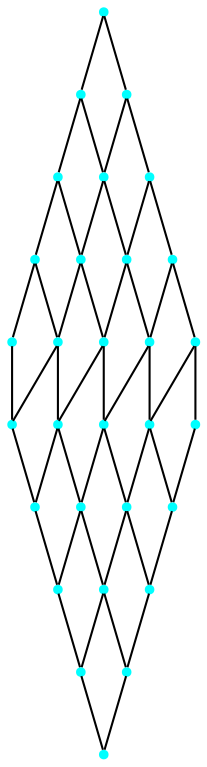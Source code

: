 strict graph "" {
	graph [bb="0,0,512.85,462.87"];
	node [label="\N",
		shape=point
	];
	1	[color=cyan,
		height=0.05,
		pos="114.94,1.8",
		width=0.05];
	2	[color=cyan,
		height=0.05,
		pos="85.339,80.157",
		width=0.05];
	1 -- 2	[pos="114.21,3.7369 110.12,14.578 90.074,67.625 86.045,78.288"];
	6	[color=cyan,
		height=0.05,
		pos="193.97,27.061",
		width=0.05];
	1 -- 6	[pos="116.9,2.4244 127.83,5.9194 181.33,23.021 192.09,26.458"];
	3	[color=cyan,
		height=0.05,
		pos="55.901,160.54",
		width=0.05];
	2 -- 3	[pos="84.611,82.144 80.539,93.265 60.61,147.68 56.604,158.62"];
	7	[color=cyan,
		height=0.05,
		pos="164.89,107.32",
		width=0.05];
	2 -- 7	[pos="87.305,80.829 98.311,84.587 152.17,102.98 162.99,106.67"];
	6 -- 7	[pos="193.25,29.045 189.23,40.149 169.54,94.485 165.58,105.41"];
	11	[color=cyan,
		height=0.05,
		pos="274.23,54.068",
		width=0.05];
	6 -- 11	[pos="195.95,27.729 207.06,31.465 261.39,49.748 272.31,53.423"];
	4	[color=cyan,
		height=0.05,
		pos="27.944,241.45",
		width=0.05];
	3 -- 4	[pos="55.21,162.54 51.342,173.73 32.415,228.51 28.611,239.52"];
	8	[color=cyan,
		height=0.05,
		pos="135.33,188.91",
		width=0.05];
	3 -- 8	[pos="57.865,161.24 68.854,165.16 122.63,184.37 133.44,188.23"];
	7 -- 8	[pos="164.27,109.03 160.43,119.64 139.78,176.62 135.95,187.21"];
	12	[color=cyan,
		height=0.05,
		pos="245.32,135.15",
		width=0.05];
	7 -- 12	[pos="166.88,108.01 178.01,111.86 232.46,130.7 243.4,134.49"];
	11 -- 12	[pos="273.51,56.072 269.52,67.29 249.94,122.18 246.01,133.21"];
	16	[color=cyan,
		height=0.05,
		pos="354.39,82.522",
		width=0.05];
	11 -- 16	[pos="276.21,54.771 287.3,58.708 341.57,77.971 352.48,81.844"];
	5	[color=cyan,
		height=0.05,
		pos="1.8,321.07",
		width=0.05];
	4 -- 5	[pos="27.297,243.42 23.68,254.44 5.9814,308.33 2.4237,319.17"];
	9	[color=cyan,
		height=0.05,
		pos="106.8,270.82",
		width=0.05];
	4 -- 9	[pos="29.893,242.18 40.804,246.24 94.192,266.12 104.92,270.11"];
	8 -- 9	[pos="134.74,190.62 131.02,201.28 111.1,258.48 107.4,269.11"];
	13	[color=cyan,
		height=0.05,
		pos="215.79,217.8",
		width=0.05];
	8 -- 13	[pos="137.32,189.62 148.45,193.62 202.92,213.18 213.87,217.11"];
	12 -- 13	[pos="244.7,136.88 240.86,147.63 220.24,205.36 216.4,216.09"];
	17	[color=cyan,
		height=0.05,
		pos="325.59,163.63",
		width=0.05];
	12 -- 17	[pos="247.3,135.85 258.41,139.79 312.75,159.08 323.67,162.95"];
	16 -- 17	[pos="353.68,84.527 349.69,95.749 330.2,150.66 326.28,161.7"];
	21	[color=cyan,
		height=0.05,
		pos="433.71,112.12",
		width=0.05];
	16 -- 21	[pos="356.35,83.254 367.32,87.35 421.02,107.39 431.81,111.42"];
	10	[color=cyan,
		height=0.05,
		pos="79.048,351.52",
		width=0.05];
	5 -- 10	[pos="3.7095,321.82 14.397,326.03 66.693,346.65 77.205,350.79"];
	9 -- 10	[pos="106.12,272.81 102.28,283.98 83.487,338.61 79.71,349.59"];
	14	[color=cyan,
		height=0.05,
		pos="186.7,300.57",
		width=0.05];
	9 -- 14	[pos="108.78,271.55 119.83,275.67 173.92,295.81 184.79,299.86"];
	13 -- 14	[pos="215.18,219.53 211.4,230.3 191.08,288.11 187.3,298.85"];
	18	[color=cyan,
		height=0.05,
		pos="296.39,246.38",
		width=0.05];
	13 -- 18	[pos="217.78,218.51 228.93,222.46 283.5,241.81 294.46,245.7"];
	17 -- 18	[pos="324.98,165.36 321.18,176.13 300.78,233.92 296.99,244.66"];
	22	[color=cyan,
		height=0.05,
		pos="405.6,192.7",
		width=0.05];
	17 -- 22	[pos="327.57,164.35 338.64,168.37 392.8,188.05 403.69,192"];
	15	[color=cyan,
		height=0.05,
		pos="158.36,381.73",
		width=0.05];
	10 -- 15	[pos="81.008,352.26 91.981,356.44 145.67,376.9 156.47,381.01"];
	14 -- 15	[pos="186,302.58 182.08,313.81 162.89,368.75 159.03,379.79"];
	19	[color=cyan,
		height=0.05,
		pos="267.1,329.05",
		width=0.05];
	14 -- 19	[pos="188.69,301.27 199.81,305.22 254.24,324.5 265.18,328.37"];
	18 -- 19	[pos="295.77,248.1 291.96,258.86 271.51,316.6 267.71,327.34"];
	23	[color=cyan,
		height=0.05,
		pos="377.11,274.6",
		width=0.05];
	18 -- 23	[pos="298.38,247.08 309.55,250.98 364.2,270.09 375.18,273.93"];
	20	[color=cyan,
		height=0.05,
		pos="238.82,410.18",
		width=0.05];
	15 -- 20	[pos="160.35,382.43 171.48,386.37 225.95,405.63 236.9,409.5"];
	19 -- 20	[pos="266.4,331.06 262.49,342.28 243.35,397.21 239.5,408.25"];
	24	[color=cyan,
		height=0.05,
		pos="347.89,356.23",
		width=0.05];
	19 -- 24	[pos="269.1,329.73 280.28,333.49 334.97,351.88 345.97,355.58"];
	25	[color=cyan,
		height=0.05,
		pos="319.57,436.61",
		width=0.05];
	20 -- 25	[pos="240.82,410.84 251.99,414.49 306.65,432.38 317.64,435.98"];
	21 -- 22	[pos="433.01,114.12 429.12,125.26 410.1,179.81 406.27,190.77"];
	26	[color=cyan,
		height=0.05,
		pos="511.05,142.05",
		width=0.05];
	21 -- 26	[pos="435.62,112.86 446.32,117 498.68,137.27 509.2,141.34"];
	22 -- 23	[pos="405,194.41 401.3,205.07 381.4,262.27 377.7,272.9"];
	27	[color=cyan,
		height=0.05,
		pos="484.61,221.44",
		width=0.05];
	22 -- 27	[pos="407.55,193.41 418.48,197.38 471.97,216.84 482.73,220.75"];
	23 -- 24	[pos="376.5,276.31 372.7,286.93 352.29,343.94 348.5,354.54"];
	28	[color=cyan,
		height=0.05,
		pos="456.87,302.27",
		width=0.05];
	23 -- 28	[pos="379.08,275.29 390.12,279.12 444.11,297.84 454.97,301.61"];
	24 -- 25	[pos="347.19,358.22 343.27,369.34 324.1,423.75 320.24,434.69"];
	29	[color=cyan,
		height=0.05,
		pos="427.85,382.61",
		width=0.05];
	24 -- 29	[pos="349.87,356.88 360.93,360.53 415.07,378.39 425.95,381.98"];
	30	[color=cyan,
		height=0.05,
		pos="399.06,461.07",
		width=0.05];
	25 -- 30	[pos="321.53,437.21 332.53,440.6 386.35,457.16 397.17,460.48"];
	26 -- 27	[pos="510.39,144.01 506.74,155 488.84,208.74 485.24,219.55"];
	27 -- 28	[pos="483.93,223.44 480.09,234.62 461.31,289.34 457.53,300.34"];
	28 -- 29	[pos="456.15,304.25 452.14,315.37 432.5,369.76 428.55,380.69"];
	29 -- 30	[pos="427.14,384.55 423.16,395.4 403.67,448.52 399.75,459.2"];
}
